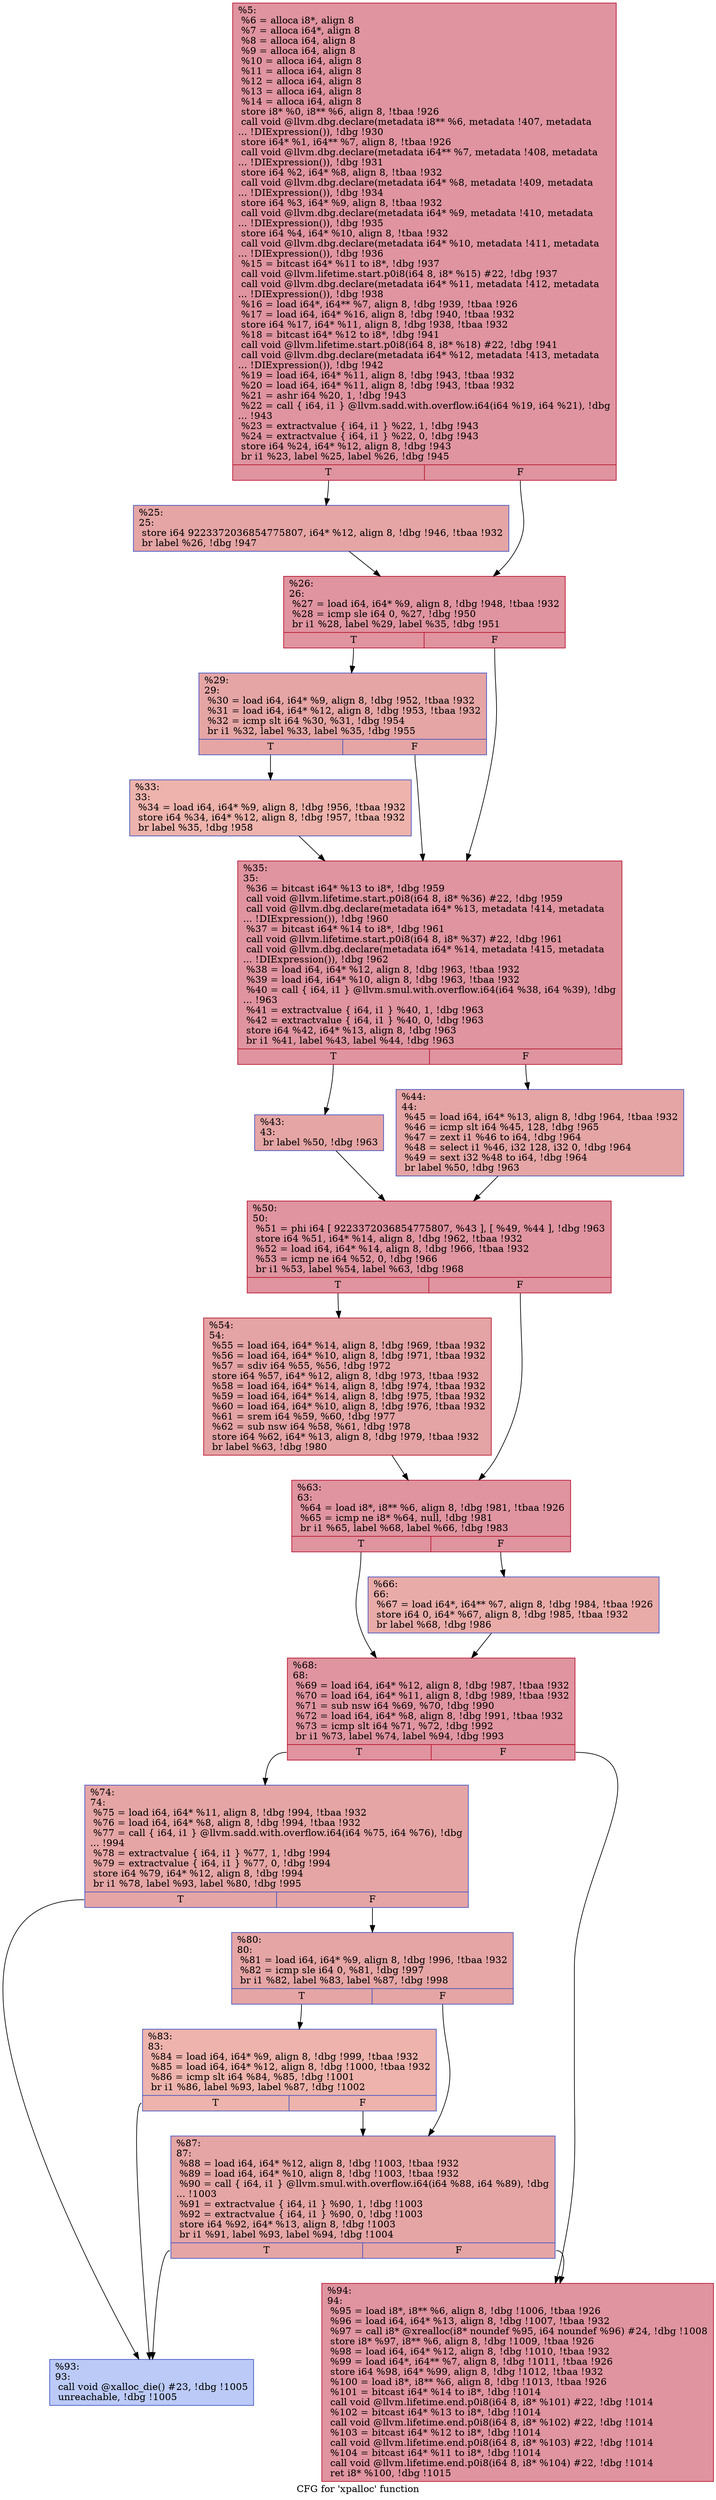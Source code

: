 digraph "CFG for 'xpalloc' function" {
	label="CFG for 'xpalloc' function";

	Node0x21e35f0 [shape=record,color="#b70d28ff", style=filled, fillcolor="#b70d2870",label="{%5:\l  %6 = alloca i8*, align 8\l  %7 = alloca i64*, align 8\l  %8 = alloca i64, align 8\l  %9 = alloca i64, align 8\l  %10 = alloca i64, align 8\l  %11 = alloca i64, align 8\l  %12 = alloca i64, align 8\l  %13 = alloca i64, align 8\l  %14 = alloca i64, align 8\l  store i8* %0, i8** %6, align 8, !tbaa !926\l  call void @llvm.dbg.declare(metadata i8** %6, metadata !407, metadata\l... !DIExpression()), !dbg !930\l  store i64* %1, i64** %7, align 8, !tbaa !926\l  call void @llvm.dbg.declare(metadata i64** %7, metadata !408, metadata\l... !DIExpression()), !dbg !931\l  store i64 %2, i64* %8, align 8, !tbaa !932\l  call void @llvm.dbg.declare(metadata i64* %8, metadata !409, metadata\l... !DIExpression()), !dbg !934\l  store i64 %3, i64* %9, align 8, !tbaa !932\l  call void @llvm.dbg.declare(metadata i64* %9, metadata !410, metadata\l... !DIExpression()), !dbg !935\l  store i64 %4, i64* %10, align 8, !tbaa !932\l  call void @llvm.dbg.declare(metadata i64* %10, metadata !411, metadata\l... !DIExpression()), !dbg !936\l  %15 = bitcast i64* %11 to i8*, !dbg !937\l  call void @llvm.lifetime.start.p0i8(i64 8, i8* %15) #22, !dbg !937\l  call void @llvm.dbg.declare(metadata i64* %11, metadata !412, metadata\l... !DIExpression()), !dbg !938\l  %16 = load i64*, i64** %7, align 8, !dbg !939, !tbaa !926\l  %17 = load i64, i64* %16, align 8, !dbg !940, !tbaa !932\l  store i64 %17, i64* %11, align 8, !dbg !938, !tbaa !932\l  %18 = bitcast i64* %12 to i8*, !dbg !941\l  call void @llvm.lifetime.start.p0i8(i64 8, i8* %18) #22, !dbg !941\l  call void @llvm.dbg.declare(metadata i64* %12, metadata !413, metadata\l... !DIExpression()), !dbg !942\l  %19 = load i64, i64* %11, align 8, !dbg !943, !tbaa !932\l  %20 = load i64, i64* %11, align 8, !dbg !943, !tbaa !932\l  %21 = ashr i64 %20, 1, !dbg !943\l  %22 = call \{ i64, i1 \} @llvm.sadd.with.overflow.i64(i64 %19, i64 %21), !dbg\l... !943\l  %23 = extractvalue \{ i64, i1 \} %22, 1, !dbg !943\l  %24 = extractvalue \{ i64, i1 \} %22, 0, !dbg !943\l  store i64 %24, i64* %12, align 8, !dbg !943\l  br i1 %23, label %25, label %26, !dbg !945\l|{<s0>T|<s1>F}}"];
	Node0x21e35f0:s0 -> Node0x21e6f30;
	Node0x21e35f0:s1 -> Node0x21e7020;
	Node0x21e6f30 [shape=record,color="#3d50c3ff", style=filled, fillcolor="#c5333470",label="{%25:\l25:                                               \l  store i64 9223372036854775807, i64* %12, align 8, !dbg !946, !tbaa !932\l  br label %26, !dbg !947\l}"];
	Node0x21e6f30 -> Node0x21e7020;
	Node0x21e7020 [shape=record,color="#b70d28ff", style=filled, fillcolor="#b70d2870",label="{%26:\l26:                                               \l  %27 = load i64, i64* %9, align 8, !dbg !948, !tbaa !932\l  %28 = icmp sle i64 0, %27, !dbg !950\l  br i1 %28, label %29, label %35, !dbg !951\l|{<s0>T|<s1>F}}"];
	Node0x21e7020:s0 -> Node0x21e7070;
	Node0x21e7020:s1 -> Node0x21e7110;
	Node0x21e7070 [shape=record,color="#3d50c3ff", style=filled, fillcolor="#c5333470",label="{%29:\l29:                                               \l  %30 = load i64, i64* %9, align 8, !dbg !952, !tbaa !932\l  %31 = load i64, i64* %12, align 8, !dbg !953, !tbaa !932\l  %32 = icmp slt i64 %30, %31, !dbg !954\l  br i1 %32, label %33, label %35, !dbg !955\l|{<s0>T|<s1>F}}"];
	Node0x21e7070:s0 -> Node0x21e70c0;
	Node0x21e7070:s1 -> Node0x21e7110;
	Node0x21e70c0 [shape=record,color="#3d50c3ff", style=filled, fillcolor="#d6524470",label="{%33:\l33:                                               \l  %34 = load i64, i64* %9, align 8, !dbg !956, !tbaa !932\l  store i64 %34, i64* %12, align 8, !dbg !957, !tbaa !932\l  br label %35, !dbg !958\l}"];
	Node0x21e70c0 -> Node0x21e7110;
	Node0x21e7110 [shape=record,color="#b70d28ff", style=filled, fillcolor="#b70d2870",label="{%35:\l35:                                               \l  %36 = bitcast i64* %13 to i8*, !dbg !959\l  call void @llvm.lifetime.start.p0i8(i64 8, i8* %36) #22, !dbg !959\l  call void @llvm.dbg.declare(metadata i64* %13, metadata !414, metadata\l... !DIExpression()), !dbg !960\l  %37 = bitcast i64* %14 to i8*, !dbg !961\l  call void @llvm.lifetime.start.p0i8(i64 8, i8* %37) #22, !dbg !961\l  call void @llvm.dbg.declare(metadata i64* %14, metadata !415, metadata\l... !DIExpression()), !dbg !962\l  %38 = load i64, i64* %12, align 8, !dbg !963, !tbaa !932\l  %39 = load i64, i64* %10, align 8, !dbg !963, !tbaa !932\l  %40 = call \{ i64, i1 \} @llvm.smul.with.overflow.i64(i64 %38, i64 %39), !dbg\l... !963\l  %41 = extractvalue \{ i64, i1 \} %40, 1, !dbg !963\l  %42 = extractvalue \{ i64, i1 \} %40, 0, !dbg !963\l  store i64 %42, i64* %13, align 8, !dbg !963\l  br i1 %41, label %43, label %44, !dbg !963\l|{<s0>T|<s1>F}}"];
	Node0x21e7110:s0 -> Node0x21e7160;
	Node0x21e7110:s1 -> Node0x21e71b0;
	Node0x21e7160 [shape=record,color="#3d50c3ff", style=filled, fillcolor="#c5333470",label="{%43:\l43:                                               \l  br label %50, !dbg !963\l}"];
	Node0x21e7160 -> Node0x21e7200;
	Node0x21e71b0 [shape=record,color="#3d50c3ff", style=filled, fillcolor="#c5333470",label="{%44:\l44:                                               \l  %45 = load i64, i64* %13, align 8, !dbg !964, !tbaa !932\l  %46 = icmp slt i64 %45, 128, !dbg !965\l  %47 = zext i1 %46 to i64, !dbg !964\l  %48 = select i1 %46, i32 128, i32 0, !dbg !964\l  %49 = sext i32 %48 to i64, !dbg !964\l  br label %50, !dbg !963\l}"];
	Node0x21e71b0 -> Node0x21e7200;
	Node0x21e7200 [shape=record,color="#b70d28ff", style=filled, fillcolor="#b70d2870",label="{%50:\l50:                                               \l  %51 = phi i64 [ 9223372036854775807, %43 ], [ %49, %44 ], !dbg !963\l  store i64 %51, i64* %14, align 8, !dbg !962, !tbaa !932\l  %52 = load i64, i64* %14, align 8, !dbg !966, !tbaa !932\l  %53 = icmp ne i64 %52, 0, !dbg !966\l  br i1 %53, label %54, label %63, !dbg !968\l|{<s0>T|<s1>F}}"];
	Node0x21e7200:s0 -> Node0x21e7250;
	Node0x21e7200:s1 -> Node0x21e72a0;
	Node0x21e7250 [shape=record,color="#b70d28ff", style=filled, fillcolor="#c32e3170",label="{%54:\l54:                                               \l  %55 = load i64, i64* %14, align 8, !dbg !969, !tbaa !932\l  %56 = load i64, i64* %10, align 8, !dbg !971, !tbaa !932\l  %57 = sdiv i64 %55, %56, !dbg !972\l  store i64 %57, i64* %12, align 8, !dbg !973, !tbaa !932\l  %58 = load i64, i64* %14, align 8, !dbg !974, !tbaa !932\l  %59 = load i64, i64* %14, align 8, !dbg !975, !tbaa !932\l  %60 = load i64, i64* %10, align 8, !dbg !976, !tbaa !932\l  %61 = srem i64 %59, %60, !dbg !977\l  %62 = sub nsw i64 %58, %61, !dbg !978\l  store i64 %62, i64* %13, align 8, !dbg !979, !tbaa !932\l  br label %63, !dbg !980\l}"];
	Node0x21e7250 -> Node0x21e72a0;
	Node0x21e72a0 [shape=record,color="#b70d28ff", style=filled, fillcolor="#b70d2870",label="{%63:\l63:                                               \l  %64 = load i8*, i8** %6, align 8, !dbg !981, !tbaa !926\l  %65 = icmp ne i8* %64, null, !dbg !981\l  br i1 %65, label %68, label %66, !dbg !983\l|{<s0>T|<s1>F}}"];
	Node0x21e72a0:s0 -> Node0x21e7340;
	Node0x21e72a0:s1 -> Node0x21e72f0;
	Node0x21e72f0 [shape=record,color="#3d50c3ff", style=filled, fillcolor="#cc403a70",label="{%66:\l66:                                               \l  %67 = load i64*, i64** %7, align 8, !dbg !984, !tbaa !926\l  store i64 0, i64* %67, align 8, !dbg !985, !tbaa !932\l  br label %68, !dbg !986\l}"];
	Node0x21e72f0 -> Node0x21e7340;
	Node0x21e7340 [shape=record,color="#b70d28ff", style=filled, fillcolor="#b70d2870",label="{%68:\l68:                                               \l  %69 = load i64, i64* %12, align 8, !dbg !987, !tbaa !932\l  %70 = load i64, i64* %11, align 8, !dbg !989, !tbaa !932\l  %71 = sub nsw i64 %69, %70, !dbg !990\l  %72 = load i64, i64* %8, align 8, !dbg !991, !tbaa !932\l  %73 = icmp slt i64 %71, %72, !dbg !992\l  br i1 %73, label %74, label %94, !dbg !993\l|{<s0>T|<s1>F}}"];
	Node0x21e7340:s0 -> Node0x21e7390;
	Node0x21e7340:s1 -> Node0x21e7520;
	Node0x21e7390 [shape=record,color="#3d50c3ff", style=filled, fillcolor="#c5333470",label="{%74:\l74:                                               \l  %75 = load i64, i64* %11, align 8, !dbg !994, !tbaa !932\l  %76 = load i64, i64* %8, align 8, !dbg !994, !tbaa !932\l  %77 = call \{ i64, i1 \} @llvm.sadd.with.overflow.i64(i64 %75, i64 %76), !dbg\l... !994\l  %78 = extractvalue \{ i64, i1 \} %77, 1, !dbg !994\l  %79 = extractvalue \{ i64, i1 \} %77, 0, !dbg !994\l  store i64 %79, i64* %12, align 8, !dbg !994\l  br i1 %78, label %93, label %80, !dbg !995\l|{<s0>T|<s1>F}}"];
	Node0x21e7390:s0 -> Node0x21e74d0;
	Node0x21e7390:s1 -> Node0x21e73e0;
	Node0x21e73e0 [shape=record,color="#3d50c3ff", style=filled, fillcolor="#c5333470",label="{%80:\l80:                                               \l  %81 = load i64, i64* %9, align 8, !dbg !996, !tbaa !932\l  %82 = icmp sle i64 0, %81, !dbg !997\l  br i1 %82, label %83, label %87, !dbg !998\l|{<s0>T|<s1>F}}"];
	Node0x21e73e0:s0 -> Node0x21e7430;
	Node0x21e73e0:s1 -> Node0x21e7480;
	Node0x21e7430 [shape=record,color="#3d50c3ff", style=filled, fillcolor="#d6524470",label="{%83:\l83:                                               \l  %84 = load i64, i64* %9, align 8, !dbg !999, !tbaa !932\l  %85 = load i64, i64* %12, align 8, !dbg !1000, !tbaa !932\l  %86 = icmp slt i64 %84, %85, !dbg !1001\l  br i1 %86, label %93, label %87, !dbg !1002\l|{<s0>T|<s1>F}}"];
	Node0x21e7430:s0 -> Node0x21e74d0;
	Node0x21e7430:s1 -> Node0x21e7480;
	Node0x21e7480 [shape=record,color="#3d50c3ff", style=filled, fillcolor="#c5333470",label="{%87:\l87:                                               \l  %88 = load i64, i64* %12, align 8, !dbg !1003, !tbaa !932\l  %89 = load i64, i64* %10, align 8, !dbg !1003, !tbaa !932\l  %90 = call \{ i64, i1 \} @llvm.smul.with.overflow.i64(i64 %88, i64 %89), !dbg\l... !1003\l  %91 = extractvalue \{ i64, i1 \} %90, 1, !dbg !1003\l  %92 = extractvalue \{ i64, i1 \} %90, 0, !dbg !1003\l  store i64 %92, i64* %13, align 8, !dbg !1003\l  br i1 %91, label %93, label %94, !dbg !1004\l|{<s0>T|<s1>F}}"];
	Node0x21e7480:s0 -> Node0x21e74d0;
	Node0x21e7480:s1 -> Node0x21e7520;
	Node0x21e74d0 [shape=record,color="#3d50c3ff", style=filled, fillcolor="#6687ed70",label="{%93:\l93:                                               \l  call void @xalloc_die() #23, !dbg !1005\l  unreachable, !dbg !1005\l}"];
	Node0x21e7520 [shape=record,color="#b70d28ff", style=filled, fillcolor="#b70d2870",label="{%94:\l94:                                               \l  %95 = load i8*, i8** %6, align 8, !dbg !1006, !tbaa !926\l  %96 = load i64, i64* %13, align 8, !dbg !1007, !tbaa !932\l  %97 = call i8* @xrealloc(i8* noundef %95, i64 noundef %96) #24, !dbg !1008\l  store i8* %97, i8** %6, align 8, !dbg !1009, !tbaa !926\l  %98 = load i64, i64* %12, align 8, !dbg !1010, !tbaa !932\l  %99 = load i64*, i64** %7, align 8, !dbg !1011, !tbaa !926\l  store i64 %98, i64* %99, align 8, !dbg !1012, !tbaa !932\l  %100 = load i8*, i8** %6, align 8, !dbg !1013, !tbaa !926\l  %101 = bitcast i64* %14 to i8*, !dbg !1014\l  call void @llvm.lifetime.end.p0i8(i64 8, i8* %101) #22, !dbg !1014\l  %102 = bitcast i64* %13 to i8*, !dbg !1014\l  call void @llvm.lifetime.end.p0i8(i64 8, i8* %102) #22, !dbg !1014\l  %103 = bitcast i64* %12 to i8*, !dbg !1014\l  call void @llvm.lifetime.end.p0i8(i64 8, i8* %103) #22, !dbg !1014\l  %104 = bitcast i64* %11 to i8*, !dbg !1014\l  call void @llvm.lifetime.end.p0i8(i64 8, i8* %104) #22, !dbg !1014\l  ret i8* %100, !dbg !1015\l}"];
}
